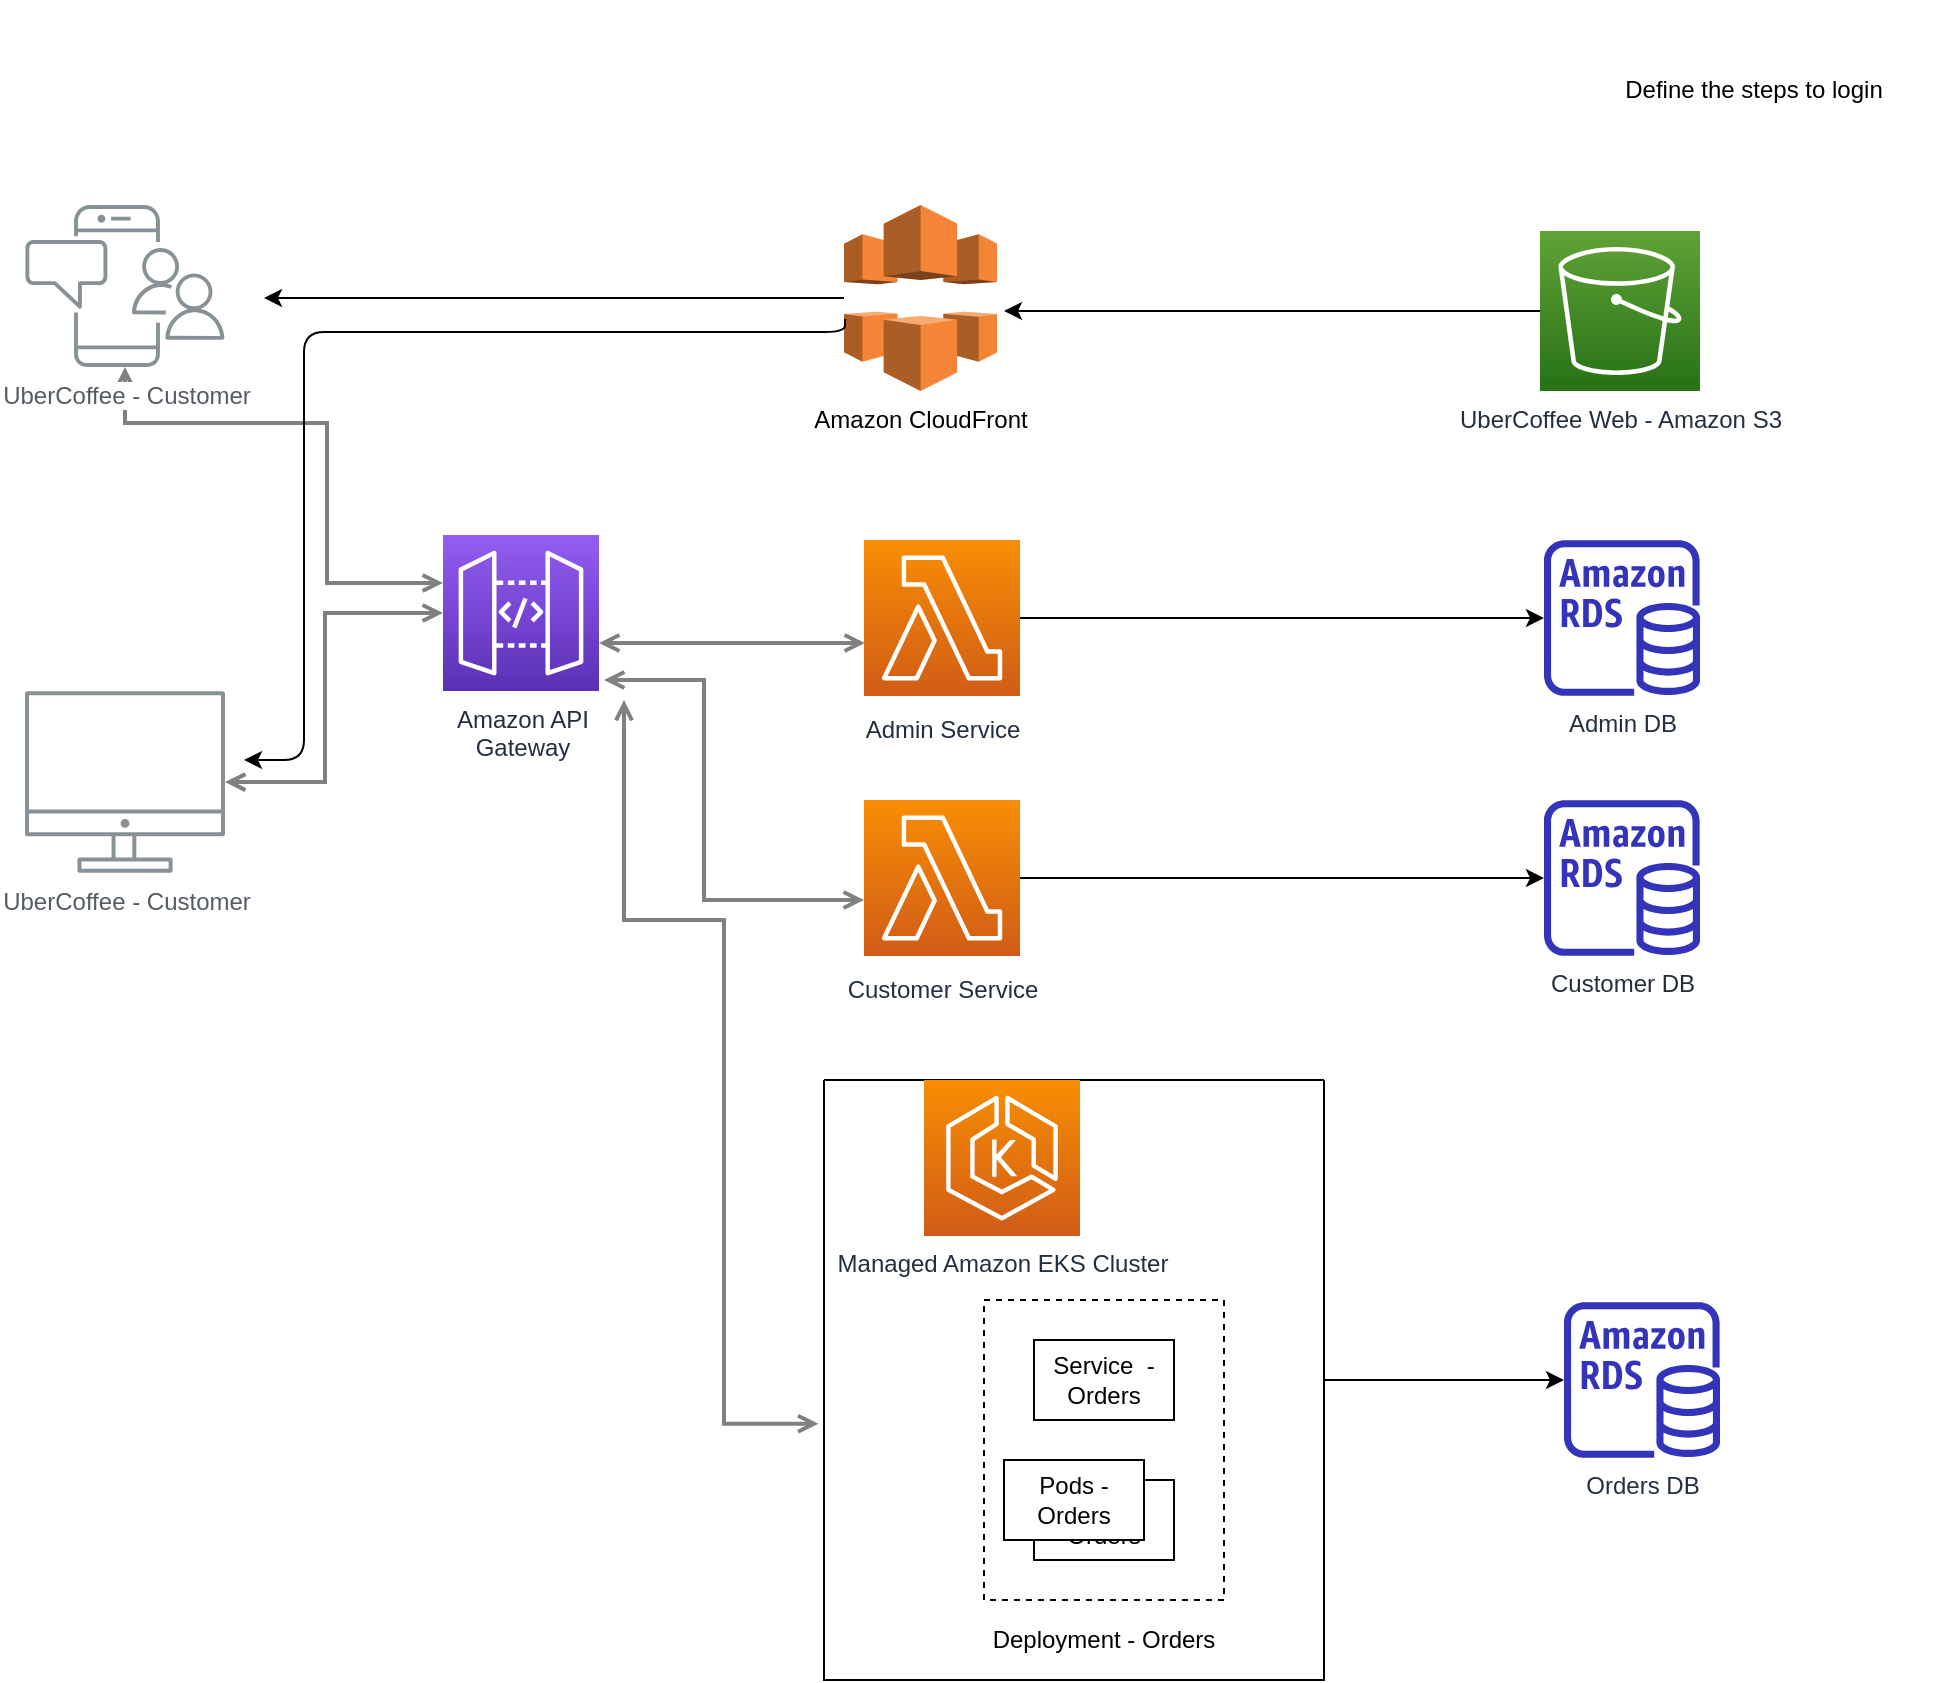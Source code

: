 <mxfile version="14.7.5" type="github">
  <diagram id="Ht1M8jgEwFfnCIfOTk4-" name="Page-1">
    <mxGraphModel dx="1303" dy="727" grid="1" gridSize="10" guides="1" tooltips="1" connect="1" arrows="1" fold="1" page="1" pageScale="1" pageWidth="1169" pageHeight="827" math="0" shadow="0">
      <root>
        <mxCell id="0" />
        <mxCell id="1" parent="0" />
        <mxCell id="UEzPUAAOIrF-is8g5C7q-128" style="edgeStyle=orthogonalEdgeStyle;rounded=0;orthogonalLoop=1;jettySize=auto;html=1;startArrow=open;startFill=0;endArrow=open;endFill=0;strokeWidth=2;strokeColor=#808080;" parent="1" source="UEzPUAAOIrF-is8g5C7q-109" target="UEzPUAAOIrF-is8g5C7q-114" edge="1">
          <mxGeometry relative="1" as="geometry">
            <Array as="points">
              <mxPoint x="310.5" y="461.5" />
              <mxPoint x="310.5" y="376.5" />
            </Array>
          </mxGeometry>
        </mxCell>
        <mxCell id="UEzPUAAOIrF-is8g5C7q-127" style="edgeStyle=orthogonalEdgeStyle;rounded=0;orthogonalLoop=1;jettySize=auto;html=1;startArrow=open;startFill=0;endArrow=open;endFill=0;strokeWidth=2;strokeColor=#808080;" parent="1" source="UEzPUAAOIrF-is8g5C7q-110" target="UEzPUAAOIrF-is8g5C7q-114" edge="1">
          <mxGeometry relative="1" as="geometry">
            <Array as="points">
              <mxPoint x="311.5" y="281.5" />
              <mxPoint x="311.5" y="361.5" />
            </Array>
          </mxGeometry>
        </mxCell>
        <mxCell id="UEzPUAAOIrF-is8g5C7q-129" style="edgeStyle=orthogonalEdgeStyle;rounded=0;orthogonalLoop=1;jettySize=auto;html=1;startArrow=open;startFill=0;endArrow=open;endFill=0;strokeWidth=2;strokeColor=#808080;" parent="1" source="UEzPUAAOIrF-is8g5C7q-114" edge="1">
          <mxGeometry relative="1" as="geometry">
            <Array as="points">
              <mxPoint x="510.5" y="391.5" />
              <mxPoint x="510.5" y="391.5" />
            </Array>
            <mxPoint x="580.5" y="391.5" as="targetPoint" />
          </mxGeometry>
        </mxCell>
        <mxCell id="UEzPUAAOIrF-is8g5C7q-109" value="UberCoffee - Customer" style="outlineConnect=0;gradientColor=none;fontColor=#545B64;strokeColor=none;fillColor=#879196;dashed=0;verticalLabelPosition=bottom;verticalAlign=top;align=center;html=1;fontSize=12;fontStyle=0;aspect=fixed;shape=mxgraph.aws4.illustration_desktop;pointerEvents=1;labelBackgroundColor=#ffffff;" parent="1" vertex="1">
          <mxGeometry x="160.5" y="415.5" width="100" height="91" as="geometry" />
        </mxCell>
        <mxCell id="UEzPUAAOIrF-is8g5C7q-110" value="UberCoffee - Customer" style="outlineConnect=0;gradientColor=none;fontColor=#545B64;strokeColor=none;fillColor=#879196;dashed=0;verticalLabelPosition=bottom;verticalAlign=top;align=center;html=1;fontSize=12;fontStyle=0;aspect=fixed;shape=mxgraph.aws4.illustration_notification;pointerEvents=1;labelBackgroundColor=#ffffff;" parent="1" vertex="1">
          <mxGeometry x="160.5" y="172.5" width="100" height="81" as="geometry" />
        </mxCell>
        <mxCell id="crM16MoAtf8uoVZ7nCeL-20" style="edgeStyle=orthogonalEdgeStyle;rounded=0;orthogonalLoop=1;jettySize=auto;html=1;" edge="1" parent="1" source="UEzPUAAOIrF-is8g5C7q-113" target="crM16MoAtf8uoVZ7nCeL-17">
          <mxGeometry relative="1" as="geometry" />
        </mxCell>
        <mxCell id="UEzPUAAOIrF-is8g5C7q-113" value="Admin Service" style="outlineConnect=0;fontColor=#232F3E;gradientColor=#F78E04;gradientDirection=north;fillColor=#D05C17;strokeColor=#ffffff;dashed=0;verticalLabelPosition=bottom;verticalAlign=top;align=center;html=1;fontSize=12;fontStyle=0;aspect=fixed;shape=mxgraph.aws4.resourceIcon;resIcon=mxgraph.aws4.lambda;labelBackgroundColor=#ffffff;spacingTop=3;" parent="1" vertex="1">
          <mxGeometry x="580" y="340" width="78" height="78" as="geometry" />
        </mxCell>
        <mxCell id="UEzPUAAOIrF-is8g5C7q-114" value="Amazon API&lt;br&gt;Gateway&lt;br&gt;" style="outlineConnect=0;fontColor=#232F3E;gradientColor=#945DF2;gradientDirection=north;fillColor=#5A30B5;strokeColor=#ffffff;dashed=0;verticalLabelPosition=bottom;verticalAlign=top;align=center;html=1;fontSize=12;fontStyle=0;aspect=fixed;shape=mxgraph.aws4.resourceIcon;resIcon=mxgraph.aws4.api_gateway;labelBackgroundColor=#ffffff;" parent="1" vertex="1">
          <mxGeometry x="369.5" y="337.5" width="78" height="78" as="geometry" />
        </mxCell>
        <mxCell id="crM16MoAtf8uoVZ7nCeL-1" value="UberCoffee Web - Amazon S3" style="outlineConnect=0;fontColor=#232F3E;gradientColor=#60A337;gradientDirection=north;fillColor=#277116;strokeColor=#ffffff;dashed=0;verticalLabelPosition=bottom;verticalAlign=top;align=center;html=1;fontSize=12;fontStyle=0;aspect=fixed;shape=mxgraph.aws4.resourceIcon;resIcon=mxgraph.aws4.s3;labelBackgroundColor=#ffffff;" vertex="1" parent="1">
          <mxGeometry x="918" y="185.5" width="80" height="80" as="geometry" />
        </mxCell>
        <mxCell id="crM16MoAtf8uoVZ7nCeL-2" value="Amazon CloudFront" style="outlineConnect=0;dashed=0;verticalLabelPosition=bottom;verticalAlign=top;align=center;html=1;shape=mxgraph.aws3.cloudfront;fillColor=#F58536;gradientColor=none;" vertex="1" parent="1">
          <mxGeometry x="570" y="172.5" width="76.5" height="93" as="geometry" />
        </mxCell>
        <mxCell id="crM16MoAtf8uoVZ7nCeL-3" value="" style="edgeStyle=segmentEdgeStyle;endArrow=classic;html=1;" edge="1" parent="1" source="crM16MoAtf8uoVZ7nCeL-1">
          <mxGeometry width="50" height="50" relative="1" as="geometry">
            <mxPoint x="530.5" y="541.5" as="sourcePoint" />
            <mxPoint x="650" y="226" as="targetPoint" />
          </mxGeometry>
        </mxCell>
        <mxCell id="crM16MoAtf8uoVZ7nCeL-4" value="" style="edgeStyle=segmentEdgeStyle;endArrow=classic;html=1;" edge="1" parent="1" source="crM16MoAtf8uoVZ7nCeL-2">
          <mxGeometry width="50" height="50" relative="1" as="geometry">
            <mxPoint x="518.25" y="261.5" as="sourcePoint" />
            <mxPoint x="280" y="219" as="targetPoint" />
          </mxGeometry>
        </mxCell>
        <mxCell id="crM16MoAtf8uoVZ7nCeL-5" value="Define the steps to login&lt;br&gt;" style="text;html=1;strokeColor=none;fillColor=none;align=center;verticalAlign=middle;whiteSpace=wrap;rounded=0;" vertex="1" parent="1">
          <mxGeometry x="930" y="70" width="190" height="90" as="geometry" />
        </mxCell>
        <mxCell id="crM16MoAtf8uoVZ7nCeL-21" style="edgeStyle=orthogonalEdgeStyle;rounded=0;orthogonalLoop=1;jettySize=auto;html=1;" edge="1" parent="1" source="crM16MoAtf8uoVZ7nCeL-6" target="crM16MoAtf8uoVZ7nCeL-18">
          <mxGeometry relative="1" as="geometry" />
        </mxCell>
        <mxCell id="crM16MoAtf8uoVZ7nCeL-6" value="Customer Service" style="outlineConnect=0;fontColor=#232F3E;gradientColor=#F78E04;gradientDirection=north;fillColor=#D05C17;strokeColor=#ffffff;dashed=0;verticalLabelPosition=bottom;verticalAlign=top;align=center;html=1;fontSize=12;fontStyle=0;aspect=fixed;shape=mxgraph.aws4.resourceIcon;resIcon=mxgraph.aws4.lambda;labelBackgroundColor=#ffffff;spacingTop=3;" vertex="1" parent="1">
          <mxGeometry x="580" y="470" width="78" height="78" as="geometry" />
        </mxCell>
        <mxCell id="crM16MoAtf8uoVZ7nCeL-7" style="edgeStyle=orthogonalEdgeStyle;rounded=0;orthogonalLoop=1;jettySize=auto;html=1;startArrow=open;startFill=0;endArrow=open;endFill=0;strokeWidth=2;strokeColor=#808080;" edge="1" parent="1" target="crM16MoAtf8uoVZ7nCeL-6">
          <mxGeometry relative="1" as="geometry">
            <Array as="points">
              <mxPoint x="500" y="520" />
            </Array>
            <mxPoint x="450" y="410" as="sourcePoint" />
            <mxPoint x="630.5" y="459" as="targetPoint" />
          </mxGeometry>
        </mxCell>
        <mxCell id="crM16MoAtf8uoVZ7nCeL-22" style="edgeStyle=orthogonalEdgeStyle;rounded=0;orthogonalLoop=1;jettySize=auto;html=1;" edge="1" parent="1" source="crM16MoAtf8uoVZ7nCeL-9" target="crM16MoAtf8uoVZ7nCeL-19">
          <mxGeometry relative="1" as="geometry" />
        </mxCell>
        <mxCell id="crM16MoAtf8uoVZ7nCeL-9" value="" style="swimlane;startSize=0;" vertex="1" parent="1">
          <mxGeometry x="560" y="610" width="250" height="300" as="geometry" />
        </mxCell>
        <mxCell id="crM16MoAtf8uoVZ7nCeL-8" value="Managed Amazon EKS Cluster" style="points=[[0,0,0],[0.25,0,0],[0.5,0,0],[0.75,0,0],[1,0,0],[0,1,0],[0.25,1,0],[0.5,1,0],[0.75,1,0],[1,1,0],[0,0.25,0],[0,0.5,0],[0,0.75,0],[1,0.25,0],[1,0.5,0],[1,0.75,0]];outlineConnect=0;fontColor=#232F3E;gradientColor=#F78E04;gradientDirection=north;fillColor=#D05C17;strokeColor=#ffffff;dashed=0;verticalLabelPosition=bottom;verticalAlign=top;align=center;html=1;fontSize=12;fontStyle=0;aspect=fixed;shape=mxgraph.aws4.resourceIcon;resIcon=mxgraph.aws4.eks;" vertex="1" parent="crM16MoAtf8uoVZ7nCeL-9">
          <mxGeometry x="50" width="78" height="78" as="geometry" />
        </mxCell>
        <mxCell id="crM16MoAtf8uoVZ7nCeL-10" value="" style="rounded=0;whiteSpace=wrap;html=1;dashed=1;" vertex="1" parent="crM16MoAtf8uoVZ7nCeL-9">
          <mxGeometry x="80" y="110" width="120" height="150" as="geometry" />
        </mxCell>
        <mxCell id="crM16MoAtf8uoVZ7nCeL-11" value="Deployment - Orders" style="text;html=1;strokeColor=none;fillColor=none;align=center;verticalAlign=middle;whiteSpace=wrap;rounded=0;dashed=1;" vertex="1" parent="crM16MoAtf8uoVZ7nCeL-9">
          <mxGeometry x="70" y="270" width="140" height="20" as="geometry" />
        </mxCell>
        <mxCell id="crM16MoAtf8uoVZ7nCeL-12" value="Pods - Orders" style="rounded=0;whiteSpace=wrap;html=1;" vertex="1" parent="crM16MoAtf8uoVZ7nCeL-9">
          <mxGeometry x="105" y="200" width="70" height="40" as="geometry" />
        </mxCell>
        <mxCell id="crM16MoAtf8uoVZ7nCeL-13" value="Pods - Orders" style="rounded=0;whiteSpace=wrap;html=1;" vertex="1" parent="crM16MoAtf8uoVZ7nCeL-9">
          <mxGeometry x="90" y="190" width="70" height="40" as="geometry" />
        </mxCell>
        <mxCell id="crM16MoAtf8uoVZ7nCeL-14" value="Service&amp;nbsp; - Orders" style="rounded=0;whiteSpace=wrap;html=1;" vertex="1" parent="crM16MoAtf8uoVZ7nCeL-9">
          <mxGeometry x="105" y="130" width="70" height="40" as="geometry" />
        </mxCell>
        <mxCell id="crM16MoAtf8uoVZ7nCeL-15" style="edgeStyle=orthogonalEdgeStyle;rounded=0;orthogonalLoop=1;jettySize=auto;html=1;startArrow=open;startFill=0;endArrow=open;endFill=0;strokeWidth=2;strokeColor=#808080;entryX=-0.011;entryY=0.573;entryDx=0;entryDy=0;entryPerimeter=0;" edge="1" parent="1" target="crM16MoAtf8uoVZ7nCeL-9">
          <mxGeometry relative="1" as="geometry">
            <Array as="points">
              <mxPoint x="460" y="530" />
              <mxPoint x="510" y="530" />
              <mxPoint x="510" y="782" />
            </Array>
            <mxPoint x="460" y="420" as="sourcePoint" />
            <mxPoint x="590" y="530" as="targetPoint" />
          </mxGeometry>
        </mxCell>
        <mxCell id="crM16MoAtf8uoVZ7nCeL-16" value="" style="edgeStyle=segmentEdgeStyle;endArrow=classic;html=1;exitX=0.007;exitY=0.613;exitDx=0;exitDy=0;exitPerimeter=0;" edge="1" parent="1" source="crM16MoAtf8uoVZ7nCeL-2">
          <mxGeometry width="50" height="50" relative="1" as="geometry">
            <mxPoint x="360" y="236" as="sourcePoint" />
            <mxPoint x="270" y="450" as="targetPoint" />
            <Array as="points">
              <mxPoint x="300" y="236" />
              <mxPoint x="300" y="450" />
            </Array>
          </mxGeometry>
        </mxCell>
        <mxCell id="crM16MoAtf8uoVZ7nCeL-17" value="Admin DB" style="outlineConnect=0;fontColor=#232F3E;gradientColor=none;fillColor=#3334B9;strokeColor=none;dashed=0;verticalLabelPosition=bottom;verticalAlign=top;align=center;html=1;fontSize=12;fontStyle=0;aspect=fixed;pointerEvents=1;shape=mxgraph.aws4.rds_instance;" vertex="1" parent="1">
          <mxGeometry x="920" y="340" width="78" height="78" as="geometry" />
        </mxCell>
        <mxCell id="crM16MoAtf8uoVZ7nCeL-18" value="Customer DB" style="outlineConnect=0;fontColor=#232F3E;gradientColor=none;fillColor=#3334B9;strokeColor=none;dashed=0;verticalLabelPosition=bottom;verticalAlign=top;align=center;html=1;fontSize=12;fontStyle=0;aspect=fixed;pointerEvents=1;shape=mxgraph.aws4.rds_instance;" vertex="1" parent="1">
          <mxGeometry x="920" y="470" width="78" height="78" as="geometry" />
        </mxCell>
        <mxCell id="crM16MoAtf8uoVZ7nCeL-19" value="Orders DB" style="outlineConnect=0;fontColor=#232F3E;gradientColor=none;fillColor=#3334B9;strokeColor=none;dashed=0;verticalLabelPosition=bottom;verticalAlign=top;align=center;html=1;fontSize=12;fontStyle=0;aspect=fixed;pointerEvents=1;shape=mxgraph.aws4.rds_instance;" vertex="1" parent="1">
          <mxGeometry x="930" y="721" width="78" height="78" as="geometry" />
        </mxCell>
      </root>
    </mxGraphModel>
  </diagram>
</mxfile>
